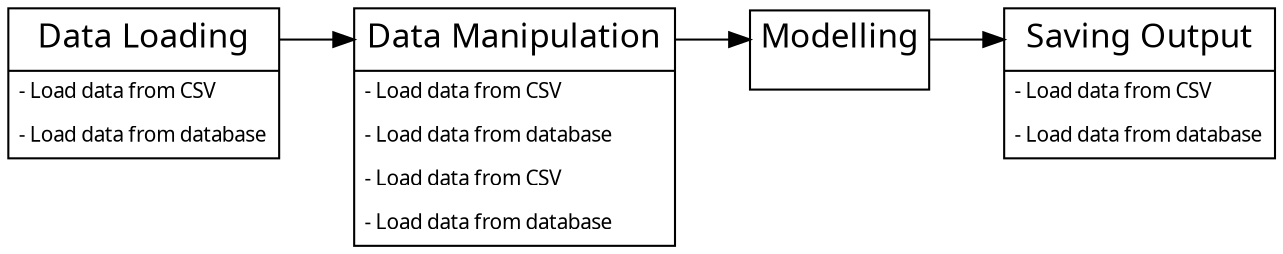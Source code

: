 digraph { 
	rankdir = LR;
	node [
		shape=box,
		margin=0
		#style="rounded",
		#penwidth = 1,
		fontname = "Century Gothic",
		fontsize = 10
	];
	
	node1 	[
				label = <<table border="0" cellspacing="0" cellpadding="5">
						<tr><td border="1" port="a" cellpadding="5" sides="b">
							<font point-size="16">Data Loading</font>
						</td></tr>
						<tr><td align="left">
							- Load data from CSV
						</td></tr>
						<tr><td align="left">
							- Load data from database
						</td></tr>
						</table>>
	];

	node2 	[
				label = <<table border="0" cellspacing="0" cellpadding="5">
						<tr><td border="1" port="b" cellpadding="5" sides="b">
							<font point-size="16">Data Manipulation</font>
						</td></tr>
						<tr><td align="left">
							- Load data from CSV
						</td></tr>
						<tr><td align="left">
							- Load data from database
						</td></tr>
						<tr><td align="left">
							- Load data from CSV
						</td></tr>
						<tr><td align="left">
							- Load data from database
						</td></tr>
						</table>>
	];
	
	node3 	[
				label = <<table border="0" cellspacing="0" cellpadding="5">
						<tr><td border="0" port="c" cellpadding="5" sides="b">
							<font point-size="16">Modelling</font>
						</td></tr>
						<tr><td align="left">
							
						</td></tr>
						</table>>
	];

	node4 	[
				label = <<table border="0" cellspacing="0" cellpadding="5">
						<tr><td border="1" port="d" cellpadding="5" sides="b">
							<font point-size="16">Saving Output</font>
						</td></tr>
						<tr><td align="left">
							- Load data from CSV
						</td></tr>
						<tr><td align="left">
							- Load data from database
						</td></tr>
						</table>>
	]
	
	node1:a -> node2:b -> node3:c -> node4:d;
	
}